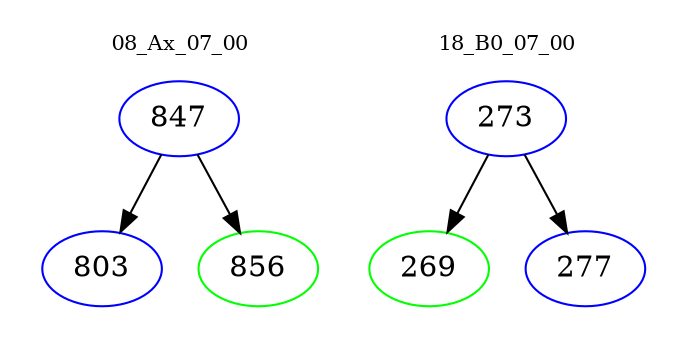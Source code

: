 digraph{
subgraph cluster_0 {
color = white
label = "08_Ax_07_00";
fontsize=10;
T0_847 [label="847", color="blue"]
T0_847 -> T0_803 [color="black"]
T0_803 [label="803", color="blue"]
T0_847 -> T0_856 [color="black"]
T0_856 [label="856", color="green"]
}
subgraph cluster_1 {
color = white
label = "18_B0_07_00";
fontsize=10;
T1_273 [label="273", color="blue"]
T1_273 -> T1_269 [color="black"]
T1_269 [label="269", color="green"]
T1_273 -> T1_277 [color="black"]
T1_277 [label="277", color="blue"]
}
}
